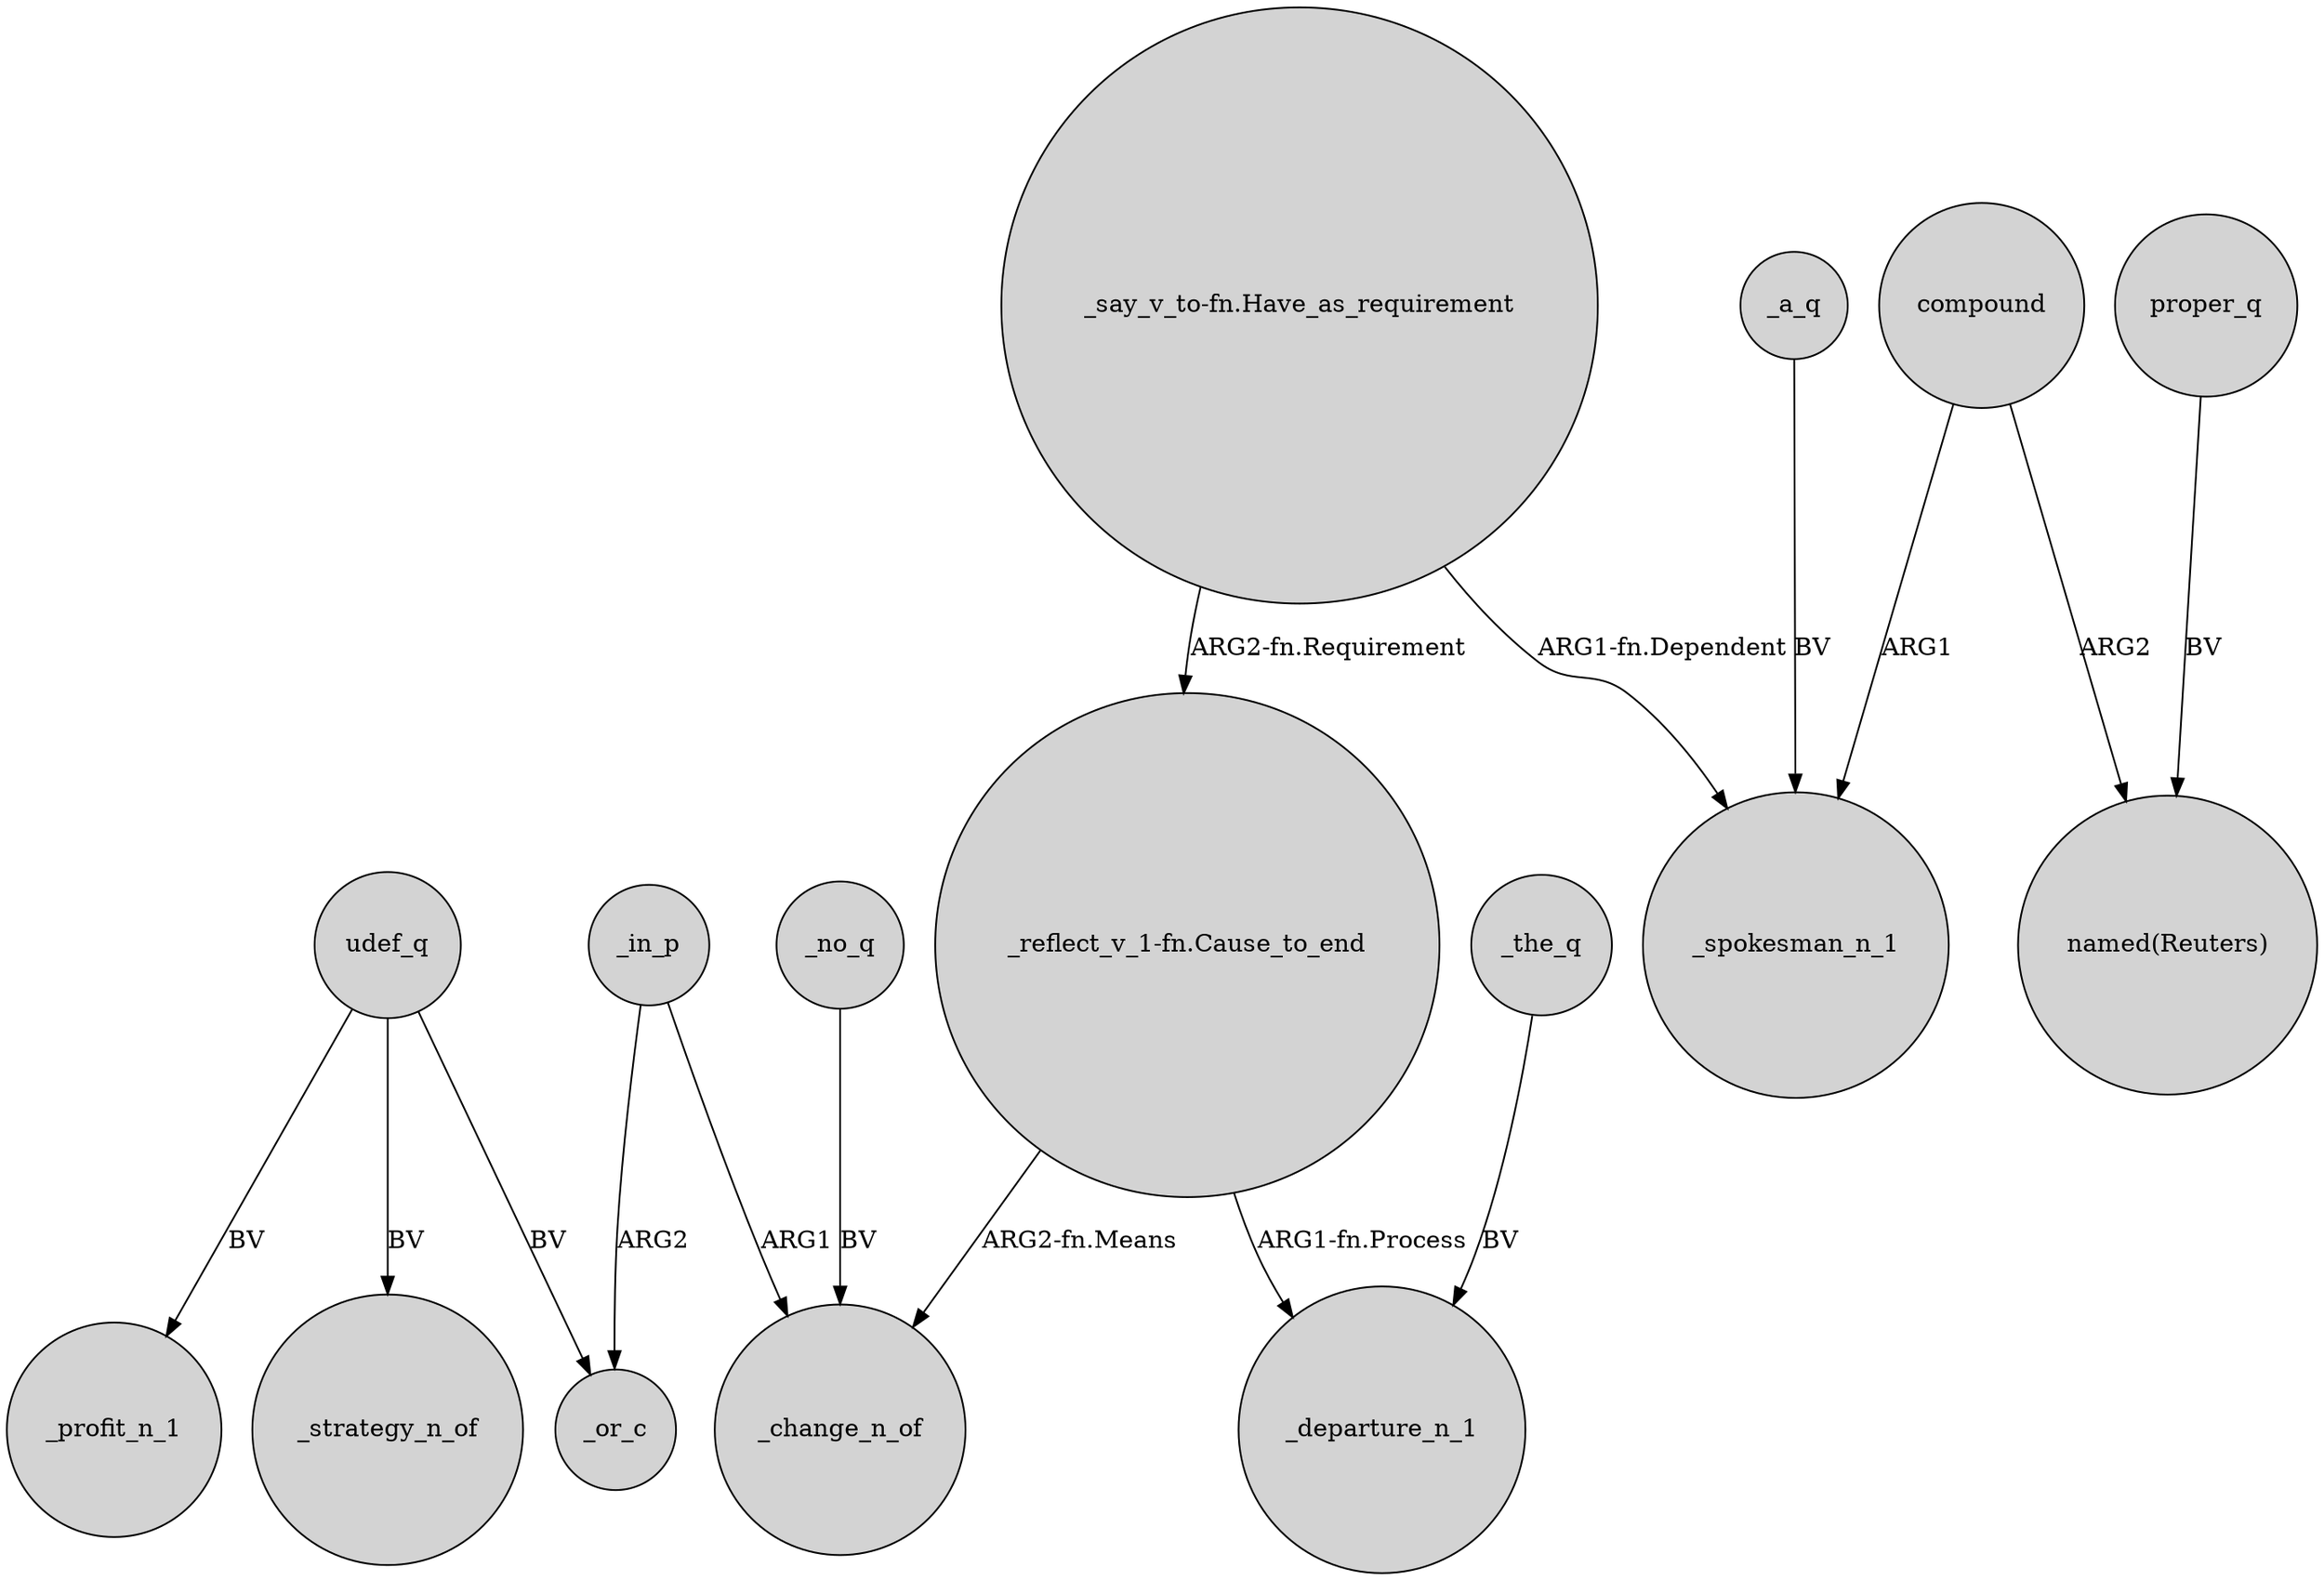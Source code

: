 digraph {
	node [shape=circle style=filled]
	_in_p -> _or_c [label=ARG2]
	udef_q -> _profit_n_1 [label=BV]
	_the_q -> _departure_n_1 [label=BV]
	udef_q -> _strategy_n_of [label=BV]
	"_reflect_v_1-fn.Cause_to_end" -> _departure_n_1 [label="ARG1-fn.Process"]
	compound -> _spokesman_n_1 [label=ARG1]
	"_reflect_v_1-fn.Cause_to_end" -> _change_n_of [label="ARG2-fn.Means"]
	_no_q -> _change_n_of [label=BV]
	"_say_v_to-fn.Have_as_requirement" -> "_reflect_v_1-fn.Cause_to_end" [label="ARG2-fn.Requirement"]
	udef_q -> _or_c [label=BV]
	"_say_v_to-fn.Have_as_requirement" -> _spokesman_n_1 [label="ARG1-fn.Dependent"]
	_a_q -> _spokesman_n_1 [label=BV]
	proper_q -> "named(Reuters)" [label=BV]
	_in_p -> _change_n_of [label=ARG1]
	compound -> "named(Reuters)" [label=ARG2]
}

